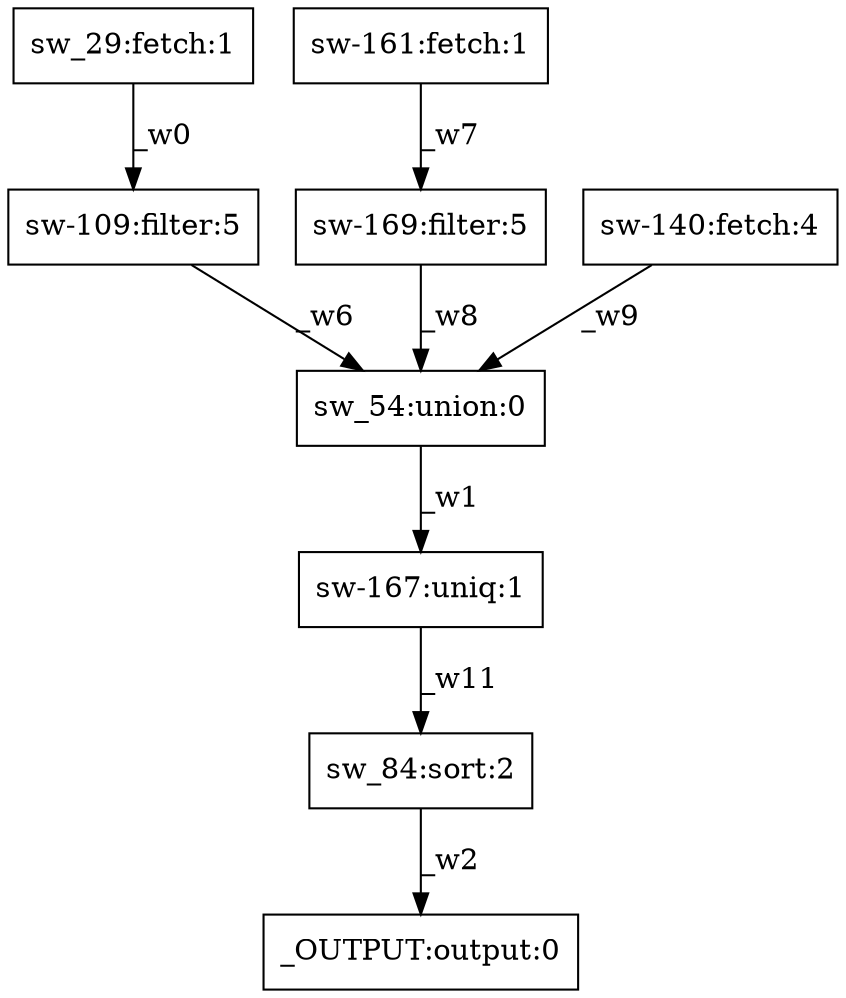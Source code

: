 digraph test1 { node [shape=box] "sw_29" [label="sw_29:fetch:1"];"_OUTPUT" [label="_OUTPUT:output:0"];"sw_54" [label="sw_54:union:0"];"sw_84" [label="sw_84:sort:2"];"sw-109" [label="sw-109:filter:5"];"sw-169" [label="sw-169:filter:5"];"sw-140" [label="sw-140:fetch:4"];"sw-161" [label="sw-161:fetch:1"];"sw-167" [label="sw-167:uniq:1"];"sw_29" -> "sw-109" [label="_w0"];"sw_54" -> "sw-167" [label="_w1"];"sw_84" -> "_OUTPUT" [label="_w2"];"sw-109" -> "sw_54" [label="_w6"];"sw-161" -> "sw-169" [label="_w7"];"sw-169" -> "sw_54" [label="_w8"];"sw-140" -> "sw_54" [label="_w9"];"sw-167" -> "sw_84" [label="_w11"];}